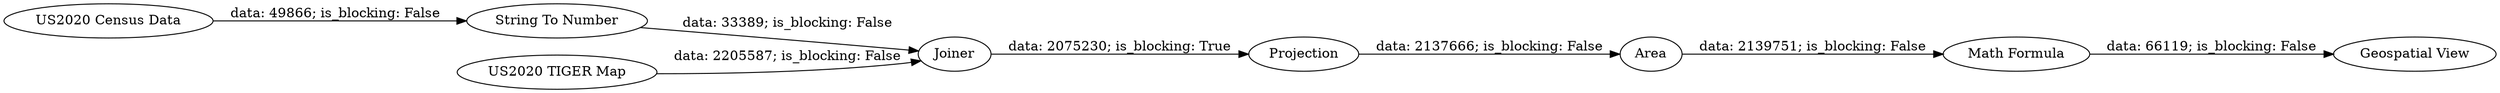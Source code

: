 digraph {
	"9193727623402153472_37" [label="US2020 Census Data"]
	"9193727623402153472_94" [label="String To Number"]
	"9193727623402153472_97" [label="Math Formula"]
	"9193727623402153472_103" [label=Projection]
	"9193727623402153472_39" [label="US2020 TIGER Map"]
	"9193727623402153472_93" [label=Joiner]
	"9193727623402153472_95" [label=Area]
	"9193727623402153472_102" [label="Geospatial View"]
	"9193727623402153472_103" -> "9193727623402153472_95" [label="data: 2137666; is_blocking: False"]
	"9193727623402153472_93" -> "9193727623402153472_103" [label="data: 2075230; is_blocking: True"]
	"9193727623402153472_37" -> "9193727623402153472_94" [label="data: 49866; is_blocking: False"]
	"9193727623402153472_39" -> "9193727623402153472_93" [label="data: 2205587; is_blocking: False"]
	"9193727623402153472_95" -> "9193727623402153472_97" [label="data: 2139751; is_blocking: False"]
	"9193727623402153472_97" -> "9193727623402153472_102" [label="data: 66119; is_blocking: False"]
	"9193727623402153472_94" -> "9193727623402153472_93" [label="data: 33389; is_blocking: False"]
	rankdir=LR
}

